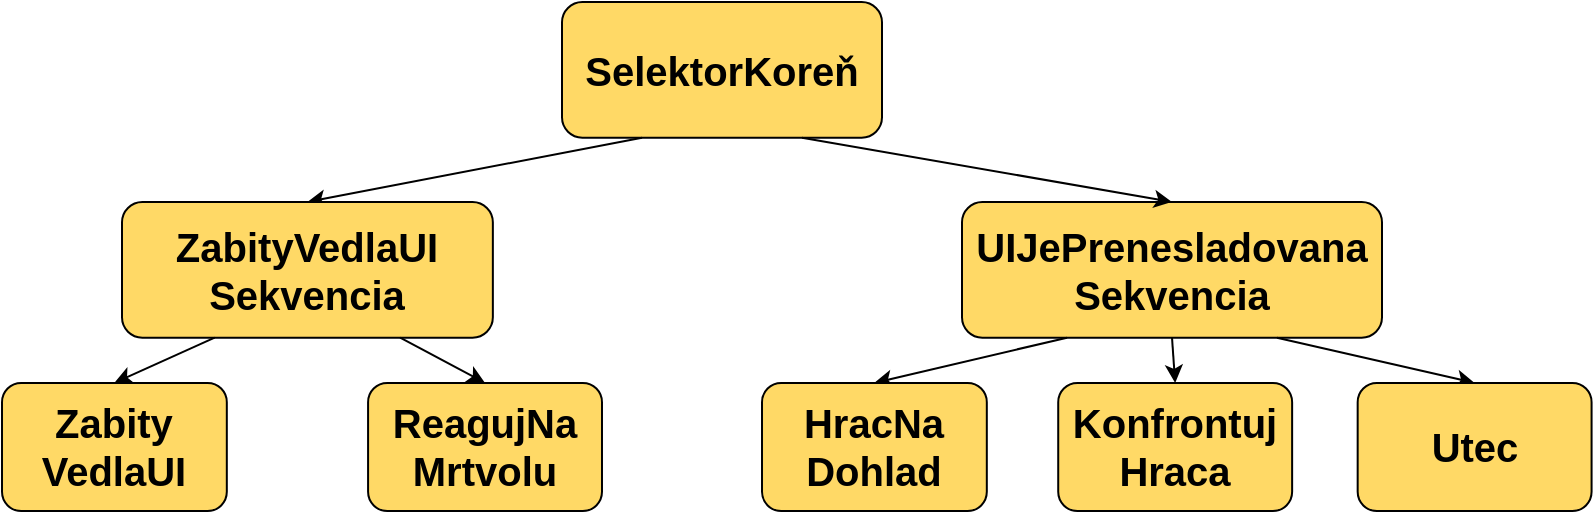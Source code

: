 <mxfile version="18.0.3" type="github"><diagram id="aNkTvLlGlRAXNMfGRCiO" name="Page-1"><mxGraphModel dx="1550" dy="809" grid="1" gridSize="10" guides="1" tooltips="1" connect="1" arrows="1" fold="1" page="1" pageScale="1" pageWidth="1169" pageHeight="827" math="0" shadow="0"><root><mxCell id="0"/><mxCell id="1" parent="0"/><mxCell id="k9KmUfYsGlUjubeCrhGL-1" value="UIJePrenesladovana&lt;br style=&quot;font-size: 20px;&quot;&gt;Sekvencia" style="rounded=1;whiteSpace=wrap;html=1;fontSize=20;fontStyle=1;fillColor=#FFD966;" parent="1" vertex="1"><mxGeometry x="600" y="110" width="210" height="67.83" as="geometry"/></mxCell><mxCell id="k9KmUfYsGlUjubeCrhGL-2" value="" style="endArrow=classic;html=1;rounded=0;exitX=0.25;exitY=1;exitDx=0;exitDy=0;entryX=0.5;entryY=0;entryDx=0;entryDy=0;fontSize=20;fontStyle=1" parent="1" source="k9KmUfYsGlUjubeCrhGL-1" target="k9KmUfYsGlUjubeCrhGL-3" edge="1"><mxGeometry width="50" height="50" relative="1" as="geometry"><mxPoint x="752.349" y="182.363" as="sourcePoint"/><mxPoint x="700.326" y="238.884" as="targetPoint"/></mxGeometry></mxCell><mxCell id="k9KmUfYsGlUjubeCrhGL-4" value="" style="endArrow=classic;html=1;rounded=0;exitX=0.5;exitY=1;exitDx=0;exitDy=0;entryX=0.5;entryY=0;entryDx=0;entryDy=0;fontSize=20;fontStyle=1" parent="1" source="k9KmUfYsGlUjubeCrhGL-1" target="k9KmUfYsGlUjubeCrhGL-5" edge="1"><mxGeometry width="50" height="50" relative="1" as="geometry"><mxPoint x="877.204" y="182.363" as="sourcePoint"/><mxPoint x="845.99" y="238.884" as="targetPoint"/></mxGeometry></mxCell><mxCell id="ezsD9pAWtwarLcvP3t45-9" value="" style="endArrow=classic;html=1;rounded=0;exitX=0.75;exitY=1;exitDx=0;exitDy=0;entryX=0.5;entryY=0;entryDx=0;entryDy=0;fontSize=20;fontStyle=1" parent="1" source="k9KmUfYsGlUjubeCrhGL-1" target="ezsD9pAWtwarLcvP3t45-10" edge="1"><mxGeometry width="50" height="50" relative="1" as="geometry"><mxPoint x="967.662" y="177.84" as="sourcePoint"/><mxPoint x="995.06" y="238.884" as="targetPoint"/></mxGeometry></mxCell><mxCell id="k9KmUfYsGlUjubeCrhGL-3" value="HracNa&lt;br style=&quot;font-size: 20px;&quot;&gt;Dohlad" style="rounded=1;whiteSpace=wrap;html=1;fontSize=20;fontStyle=1;fillColor=#FFD966;" parent="1" vertex="1"><mxGeometry x="500.003" y="200.45" width="112.407" height="64.094" as="geometry"/></mxCell><mxCell id="k9KmUfYsGlUjubeCrhGL-5" value="Konfrontuj&lt;br style=&quot;font-size: 20px;&quot;&gt;Hraca" style="rounded=1;whiteSpace=wrap;html=1;fontSize=20;fontStyle=1;fillColor=#FFD966;" parent="1" vertex="1"><mxGeometry x="648.112" y="200.45" width="116.955" height="64.091" as="geometry"/></mxCell><mxCell id="ezsD9pAWtwarLcvP3t45-10" value="Utec" style="rounded=1;whiteSpace=wrap;html=1;fontSize=20;fontStyle=1;fillColor=#FFD966;" parent="1" vertex="1"><mxGeometry x="797.835" y="200.45" width="116.955" height="64.091" as="geometry"/></mxCell><mxCell id="9EUI5fr4dgHm8o7JVrT7-1" value="SelektorKoreň" style="rounded=1;whiteSpace=wrap;html=1;fontSize=20;fontStyle=1;fillColor=#FFD966;" vertex="1" parent="1"><mxGeometry x="400" y="10" width="160" height="67.83" as="geometry"/></mxCell><mxCell id="9EUI5fr4dgHm8o7JVrT7-2" value="" style="endArrow=classic;html=1;rounded=0;exitX=0.75;exitY=1;exitDx=0;exitDy=0;entryX=0.5;entryY=0;entryDx=0;entryDy=0;fontSize=20;fontStyle=1" edge="1" parent="1" source="9EUI5fr4dgHm8o7JVrT7-1" target="k9KmUfYsGlUjubeCrhGL-1"><mxGeometry width="50" height="50" relative="1" as="geometry"><mxPoint x="490.003" y="77.83" as="sourcePoint"/><mxPoint x="594.833" y="100.45" as="targetPoint"/></mxGeometry></mxCell><mxCell id="9EUI5fr4dgHm8o7JVrT7-3" value="" style="endArrow=classic;html=1;rounded=0;exitX=0.25;exitY=1;exitDx=0;exitDy=0;fontSize=20;fontStyle=1;entryX=0.5;entryY=0;entryDx=0;entryDy=0;" edge="1" parent="1" source="9EUI5fr4dgHm8o7JVrT7-1" target="9EUI5fr4dgHm8o7JVrT7-5"><mxGeometry width="50" height="50" relative="1" as="geometry"><mxPoint x="420.0" y="87.826" as="sourcePoint"/><mxPoint x="340" y="110" as="targetPoint"/></mxGeometry></mxCell><mxCell id="9EUI5fr4dgHm8o7JVrT7-5" value="ZabityVedlaUI&lt;br style=&quot;font-size: 20px;&quot;&gt;Sekvencia" style="rounded=1;whiteSpace=wrap;html=1;fontSize=20;fontStyle=1;fillColor=#FFD966;" vertex="1" parent="1"><mxGeometry x="180.0" y="110" width="185.43" height="67.83" as="geometry"/></mxCell><mxCell id="9EUI5fr4dgHm8o7JVrT7-6" value="" style="endArrow=classic;html=1;rounded=0;exitX=0.25;exitY=1;exitDx=0;exitDy=0;entryX=0.5;entryY=0;entryDx=0;entryDy=0;fontSize=20;fontStyle=1" edge="1" parent="1" target="9EUI5fr4dgHm8o7JVrT7-8" source="9EUI5fr4dgHm8o7JVrT7-5"><mxGeometry width="50" height="50" relative="1" as="geometry"><mxPoint x="259.127" y="177.83" as="sourcePoint"/><mxPoint x="300.686" y="238.884" as="targetPoint"/></mxGeometry></mxCell><mxCell id="9EUI5fr4dgHm8o7JVrT7-7" value="" style="endArrow=classic;html=1;rounded=0;exitX=0.75;exitY=1;exitDx=0;exitDy=0;entryX=0.5;entryY=0;entryDx=0;entryDy=0;fontSize=20;fontStyle=1" edge="1" parent="1" target="9EUI5fr4dgHm8o7JVrT7-9" source="9EUI5fr4dgHm8o7JVrT7-5"><mxGeometry width="50" height="50" relative="1" as="geometry"><mxPoint x="305.485" y="177.83" as="sourcePoint"/><mxPoint x="446.35" y="238.884" as="targetPoint"/></mxGeometry></mxCell><mxCell id="9EUI5fr4dgHm8o7JVrT7-8" value="Zabity&lt;br style=&quot;font-size: 20px;&quot;&gt;VedlaUI" style="rounded=1;whiteSpace=wrap;html=1;fontSize=20;fontStyle=1;fillColor=#FFD966;" vertex="1" parent="1"><mxGeometry x="120.003" y="200.45" width="112.407" height="64.094" as="geometry"/></mxCell><mxCell id="9EUI5fr4dgHm8o7JVrT7-9" value="ReagujNa&lt;br style=&quot;font-size: 20px;&quot;&gt;Mrtvolu" style="rounded=1;whiteSpace=wrap;html=1;fontSize=20;fontStyle=1;fillColor=#FFD966;" vertex="1" parent="1"><mxGeometry x="303.042" y="200.45" width="116.955" height="64.091" as="geometry"/></mxCell></root></mxGraphModel></diagram></mxfile>